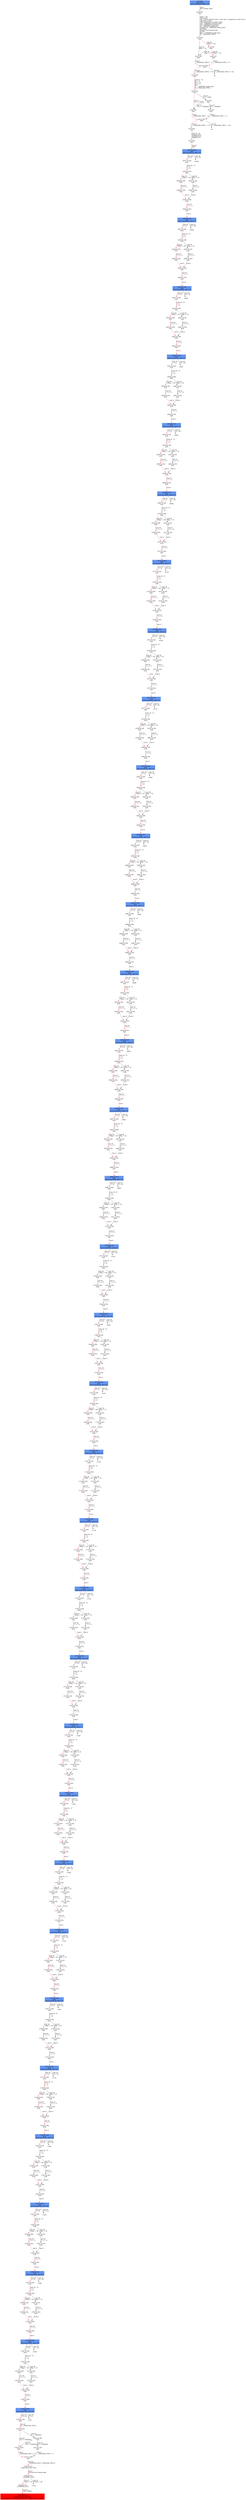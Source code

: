 digraph ARG {
node [style="filled" shape="box" color="white"]
0 [fillcolor="cornflowerblue" label="0 @ N20\nmain entry\nAbstractionState: ABS0: true\n" id="0"]
44 [label="44 @ N61\nmain\n" id="44"]
45 [label="45 @ N24\nmain\n" id="45"]
50 [label="50 @ N26\nmain\n" id="50"]
53 [label="53 @ N28\nmain\n" id="53"]
54 [label="54 @ N29\nmain\n" id="54"]
56 [label="56 @ N35\nmain\n" id="56"]
61 [label="61 @ N38\nmain\n" id="61"]
64 [label="64 @ N39\nmain\n" id="64"]
65 [label="65 @ N40\nmain\n" id="65"]
67 [label="67 @ N43\nmain\n" id="67"]
16536 [fillcolor="cornflowerblue" label="16536 @ N44\nmain\nAbstractionState: ABS1125\n" id="16536"]
16537 [label="16537 @ N45\nmain\n" id="16537"]
16556 [label="16556 @ N48\nmain\n" id="16556"]
16558 [label="16558 @ N50\nmain\n" id="16558"]
16559 [label="16559 @ N52\nmain\n" id="16559"]
16563 [label="16563 @ N49\nmain\n" id="16563"]
16564 [label="16564 @ N54\nmain\n" id="16564"]
16566 [fillcolor="cornflowerblue" label="16566 @ N44\nmain\nAbstractionState: ABS1127\n" id="16566"]
16567 [label="16567 @ N45\nmain\n" id="16567"]
16586 [label="16586 @ N48\nmain\n" id="16586"]
16588 [label="16588 @ N50\nmain\n" id="16588"]
16589 [label="16589 @ N52\nmain\n" id="16589"]
16593 [label="16593 @ N49\nmain\n" id="16593"]
16594 [label="16594 @ N54\nmain\n" id="16594"]
16596 [fillcolor="cornflowerblue" label="16596 @ N44\nmain\nAbstractionState: ABS1129\n" id="16596"]
16597 [label="16597 @ N45\nmain\n" id="16597"]
16616 [label="16616 @ N48\nmain\n" id="16616"]
16618 [label="16618 @ N50\nmain\n" id="16618"]
16619 [label="16619 @ N52\nmain\n" id="16619"]
16623 [label="16623 @ N49\nmain\n" id="16623"]
16624 [label="16624 @ N54\nmain\n" id="16624"]
16626 [fillcolor="cornflowerblue" label="16626 @ N44\nmain\nAbstractionState: ABS1131\n" id="16626"]
16627 [label="16627 @ N45\nmain\n" id="16627"]
16646 [label="16646 @ N48\nmain\n" id="16646"]
16648 [label="16648 @ N50\nmain\n" id="16648"]
16649 [label="16649 @ N52\nmain\n" id="16649"]
16653 [label="16653 @ N49\nmain\n" id="16653"]
16654 [label="16654 @ N54\nmain\n" id="16654"]
16656 [fillcolor="cornflowerblue" label="16656 @ N44\nmain\nAbstractionState: ABS1133\n" id="16656"]
16657 [label="16657 @ N45\nmain\n" id="16657"]
16676 [label="16676 @ N48\nmain\n" id="16676"]
16678 [label="16678 @ N50\nmain\n" id="16678"]
16679 [label="16679 @ N52\nmain\n" id="16679"]
16683 [label="16683 @ N49\nmain\n" id="16683"]
16684 [label="16684 @ N54\nmain\n" id="16684"]
16686 [fillcolor="cornflowerblue" label="16686 @ N44\nmain\nAbstractionState: ABS1135\n" id="16686"]
16687 [label="16687 @ N45\nmain\n" id="16687"]
16706 [label="16706 @ N48\nmain\n" id="16706"]
16708 [label="16708 @ N50\nmain\n" id="16708"]
16709 [label="16709 @ N52\nmain\n" id="16709"]
16713 [label="16713 @ N49\nmain\n" id="16713"]
16714 [label="16714 @ N54\nmain\n" id="16714"]
16716 [fillcolor="cornflowerblue" label="16716 @ N44\nmain\nAbstractionState: ABS1137\n" id="16716"]
16717 [label="16717 @ N45\nmain\n" id="16717"]
16736 [label="16736 @ N48\nmain\n" id="16736"]
16738 [label="16738 @ N50\nmain\n" id="16738"]
16739 [label="16739 @ N52\nmain\n" id="16739"]
16743 [label="16743 @ N49\nmain\n" id="16743"]
16744 [label="16744 @ N54\nmain\n" id="16744"]
16746 [fillcolor="cornflowerblue" label="16746 @ N44\nmain\nAbstractionState: ABS1139\n" id="16746"]
16747 [label="16747 @ N45\nmain\n" id="16747"]
16766 [label="16766 @ N48\nmain\n" id="16766"]
16768 [label="16768 @ N50\nmain\n" id="16768"]
16769 [label="16769 @ N52\nmain\n" id="16769"]
16773 [label="16773 @ N49\nmain\n" id="16773"]
16774 [label="16774 @ N54\nmain\n" id="16774"]
16776 [fillcolor="cornflowerblue" label="16776 @ N44\nmain\nAbstractionState: ABS1141\n" id="16776"]
16777 [label="16777 @ N45\nmain\n" id="16777"]
16796 [label="16796 @ N48\nmain\n" id="16796"]
16798 [label="16798 @ N50\nmain\n" id="16798"]
16799 [label="16799 @ N52\nmain\n" id="16799"]
16803 [label="16803 @ N49\nmain\n" id="16803"]
16804 [label="16804 @ N54\nmain\n" id="16804"]
16806 [fillcolor="cornflowerblue" label="16806 @ N44\nmain\nAbstractionState: ABS1143\n" id="16806"]
16807 [label="16807 @ N45\nmain\n" id="16807"]
16826 [label="16826 @ N48\nmain\n" id="16826"]
16828 [label="16828 @ N50\nmain\n" id="16828"]
16829 [label="16829 @ N52\nmain\n" id="16829"]
16833 [label="16833 @ N49\nmain\n" id="16833"]
16834 [label="16834 @ N54\nmain\n" id="16834"]
16836 [fillcolor="cornflowerblue" label="16836 @ N44\nmain\nAbstractionState: ABS1145\n" id="16836"]
16837 [label="16837 @ N45\nmain\n" id="16837"]
16856 [label="16856 @ N48\nmain\n" id="16856"]
16858 [label="16858 @ N50\nmain\n" id="16858"]
16859 [label="16859 @ N52\nmain\n" id="16859"]
16863 [label="16863 @ N49\nmain\n" id="16863"]
16864 [label="16864 @ N54\nmain\n" id="16864"]
16866 [fillcolor="cornflowerblue" label="16866 @ N44\nmain\nAbstractionState: ABS1147\n" id="16866"]
16867 [label="16867 @ N45\nmain\n" id="16867"]
16886 [label="16886 @ N48\nmain\n" id="16886"]
16888 [label="16888 @ N50\nmain\n" id="16888"]
16889 [label="16889 @ N52\nmain\n" id="16889"]
16893 [label="16893 @ N49\nmain\n" id="16893"]
16894 [label="16894 @ N54\nmain\n" id="16894"]
16896 [fillcolor="cornflowerblue" label="16896 @ N44\nmain\nAbstractionState: ABS1149\n" id="16896"]
16897 [label="16897 @ N45\nmain\n" id="16897"]
16916 [label="16916 @ N48\nmain\n" id="16916"]
16918 [label="16918 @ N50\nmain\n" id="16918"]
16919 [label="16919 @ N52\nmain\n" id="16919"]
16923 [label="16923 @ N49\nmain\n" id="16923"]
16924 [label="16924 @ N54\nmain\n" id="16924"]
16926 [fillcolor="cornflowerblue" label="16926 @ N44\nmain\nAbstractionState: ABS1151\n" id="16926"]
16927 [label="16927 @ N45\nmain\n" id="16927"]
16946 [label="16946 @ N48\nmain\n" id="16946"]
16948 [label="16948 @ N50\nmain\n" id="16948"]
16949 [label="16949 @ N52\nmain\n" id="16949"]
16953 [label="16953 @ N49\nmain\n" id="16953"]
16954 [label="16954 @ N54\nmain\n" id="16954"]
16956 [fillcolor="cornflowerblue" label="16956 @ N44\nmain\nAbstractionState: ABS1153\n" id="16956"]
16957 [label="16957 @ N45\nmain\n" id="16957"]
16976 [label="16976 @ N48\nmain\n" id="16976"]
16978 [label="16978 @ N50\nmain\n" id="16978"]
16979 [label="16979 @ N52\nmain\n" id="16979"]
16983 [label="16983 @ N49\nmain\n" id="16983"]
16984 [label="16984 @ N54\nmain\n" id="16984"]
16986 [fillcolor="cornflowerblue" label="16986 @ N44\nmain\nAbstractionState: ABS1155\n" id="16986"]
16987 [label="16987 @ N45\nmain\n" id="16987"]
17006 [label="17006 @ N48\nmain\n" id="17006"]
17008 [label="17008 @ N50\nmain\n" id="17008"]
17009 [label="17009 @ N52\nmain\n" id="17009"]
17013 [label="17013 @ N49\nmain\n" id="17013"]
17014 [label="17014 @ N54\nmain\n" id="17014"]
17016 [fillcolor="cornflowerblue" label="17016 @ N44\nmain\nAbstractionState: ABS1157\n" id="17016"]
17017 [label="17017 @ N45\nmain\n" id="17017"]
17036 [label="17036 @ N48\nmain\n" id="17036"]
17038 [label="17038 @ N50\nmain\n" id="17038"]
17039 [label="17039 @ N52\nmain\n" id="17039"]
17043 [label="17043 @ N49\nmain\n" id="17043"]
17044 [label="17044 @ N54\nmain\n" id="17044"]
17046 [fillcolor="cornflowerblue" label="17046 @ N44\nmain\nAbstractionState: ABS1159\n" id="17046"]
17047 [label="17047 @ N45\nmain\n" id="17047"]
17066 [label="17066 @ N48\nmain\n" id="17066"]
17068 [label="17068 @ N50\nmain\n" id="17068"]
17069 [label="17069 @ N52\nmain\n" id="17069"]
17073 [label="17073 @ N49\nmain\n" id="17073"]
17074 [label="17074 @ N54\nmain\n" id="17074"]
17076 [fillcolor="cornflowerblue" label="17076 @ N44\nmain\nAbstractionState: ABS1161\n" id="17076"]
17077 [label="17077 @ N45\nmain\n" id="17077"]
17096 [label="17096 @ N48\nmain\n" id="17096"]
17098 [label="17098 @ N50\nmain\n" id="17098"]
17099 [label="17099 @ N52\nmain\n" id="17099"]
17103 [label="17103 @ N49\nmain\n" id="17103"]
17104 [label="17104 @ N54\nmain\n" id="17104"]
17106 [fillcolor="cornflowerblue" label="17106 @ N44\nmain\nAbstractionState: ABS1163\n" id="17106"]
17107 [label="17107 @ N45\nmain\n" id="17107"]
17126 [label="17126 @ N48\nmain\n" id="17126"]
17128 [label="17128 @ N50\nmain\n" id="17128"]
17129 [label="17129 @ N52\nmain\n" id="17129"]
17133 [label="17133 @ N49\nmain\n" id="17133"]
17134 [label="17134 @ N54\nmain\n" id="17134"]
17136 [fillcolor="cornflowerblue" label="17136 @ N44\nmain\nAbstractionState: ABS1165\n" id="17136"]
17137 [label="17137 @ N45\nmain\n" id="17137"]
17156 [label="17156 @ N48\nmain\n" id="17156"]
17158 [label="17158 @ N50\nmain\n" id="17158"]
17159 [label="17159 @ N52\nmain\n" id="17159"]
17163 [label="17163 @ N49\nmain\n" id="17163"]
17164 [label="17164 @ N54\nmain\n" id="17164"]
17166 [fillcolor="cornflowerblue" label="17166 @ N44\nmain\nAbstractionState: ABS1167\n" id="17166"]
17167 [label="17167 @ N45\nmain\n" id="17167"]
17186 [label="17186 @ N48\nmain\n" id="17186"]
17188 [label="17188 @ N50\nmain\n" id="17188"]
17189 [label="17189 @ N52\nmain\n" id="17189"]
17193 [label="17193 @ N49\nmain\n" id="17193"]
17194 [label="17194 @ N54\nmain\n" id="17194"]
17196 [fillcolor="cornflowerblue" label="17196 @ N44\nmain\nAbstractionState: ABS1169\n" id="17196"]
17197 [label="17197 @ N45\nmain\n" id="17197"]
17216 [label="17216 @ N48\nmain\n" id="17216"]
17218 [label="17218 @ N50\nmain\n" id="17218"]
17219 [label="17219 @ N52\nmain\n" id="17219"]
17223 [label="17223 @ N49\nmain\n" id="17223"]
17224 [label="17224 @ N54\nmain\n" id="17224"]
17226 [fillcolor="cornflowerblue" label="17226 @ N44\nmain\nAbstractionState: ABS1171\n" id="17226"]
17227 [label="17227 @ N45\nmain\n" id="17227"]
17246 [label="17246 @ N48\nmain\n" id="17246"]
17248 [label="17248 @ N50\nmain\n" id="17248"]
17249 [label="17249 @ N52\nmain\n" id="17249"]
17253 [label="17253 @ N49\nmain\n" id="17253"]
17254 [label="17254 @ N54\nmain\n" id="17254"]
17256 [fillcolor="cornflowerblue" label="17256 @ N44\nmain\nAbstractionState: ABS1173\n" id="17256"]
17257 [label="17257 @ N45\nmain\n" id="17257"]
17276 [label="17276 @ N48\nmain\n" id="17276"]
17278 [label="17278 @ N50\nmain\n" id="17278"]
17279 [label="17279 @ N52\nmain\n" id="17279"]
17283 [label="17283 @ N49\nmain\n" id="17283"]
17284 [label="17284 @ N54\nmain\n" id="17284"]
17286 [fillcolor="cornflowerblue" label="17286 @ N44\nmain\nAbstractionState: ABS1175\n" id="17286"]
17287 [label="17287 @ N45\nmain\n" id="17287"]
17306 [label="17306 @ N48\nmain\n" id="17306"]
17308 [label="17308 @ N50\nmain\n" id="17308"]
17309 [label="17309 @ N52\nmain\n" id="17309"]
17313 [label="17313 @ N49\nmain\n" id="17313"]
17314 [label="17314 @ N54\nmain\n" id="17314"]
17316 [fillcolor="cornflowerblue" label="17316 @ N44\nmain\nAbstractionState: ABS1177\n" id="17316"]
17317 [label="17317 @ N45\nmain\n" id="17317"]
17336 [label="17336 @ N48\nmain\n" id="17336"]
17338 [label="17338 @ N50\nmain\n" id="17338"]
17339 [label="17339 @ N52\nmain\n" id="17339"]
17343 [label="17343 @ N49\nmain\n" id="17343"]
17344 [label="17344 @ N54\nmain\n" id="17344"]
17346 [fillcolor="cornflowerblue" label="17346 @ N44\nmain\nAbstractionState: ABS1179\n" id="17346"]
17347 [label="17347 @ N45\nmain\n" id="17347"]
17366 [label="17366 @ N48\nmain\n" id="17366"]
17368 [label="17368 @ N50\nmain\n" id="17368"]
17369 [label="17369 @ N52\nmain\n" id="17369"]
17373 [label="17373 @ N49\nmain\n" id="17373"]
17374 [label="17374 @ N54\nmain\n" id="17374"]
17376 [fillcolor="cornflowerblue" label="17376 @ N44\nmain\nAbstractionState: ABS1181\n" id="17376"]
17377 [label="17377 @ N45\nmain\n" id="17377"]
17396 [label="17396 @ N48\nmain\n" id="17396"]
17398 [label="17398 @ N50\nmain\n" id="17398"]
17399 [label="17399 @ N52\nmain\n" id="17399"]
17403 [label="17403 @ N49\nmain\n" id="17403"]
17404 [label="17404 @ N54\nmain\n" id="17404"]
17406 [fillcolor="cornflowerblue" label="17406 @ N44\nmain\nAbstractionState: ABS1183\n" id="17406"]
17407 [label="17407 @ N45\nmain\n" id="17407"]
17426 [label="17426 @ N48\nmain\n" id="17426"]
17428 [label="17428 @ N50\nmain\n" id="17428"]
17429 [label="17429 @ N52\nmain\n" id="17429"]
17433 [label="17433 @ N49\nmain\n" id="17433"]
17434 [label="17434 @ N54\nmain\n" id="17434"]
17436 [fillcolor="cornflowerblue" label="17436 @ N44\nmain\nAbstractionState: ABS1185\n" id="17436"]
17437 [label="17437 @ N45\nmain\n" id="17437"]
17456 [label="17456 @ N48\nmain\n" id="17456"]
17458 [label="17458 @ N50\nmain\n" id="17458"]
17459 [label="17459 @ N52\nmain\n" id="17459"]
17463 [label="17463 @ N49\nmain\n" id="17463"]
17464 [label="17464 @ N54\nmain\n" id="17464"]
17466 [fillcolor="cornflowerblue" label="17466 @ N44\nmain\nAbstractionState: ABS1187\n" id="17466"]
17467 [label="17467 @ N45\nmain\n" id="17467"]
17486 [label="17486 @ N48\nmain\n" id="17486"]
17488 [label="17488 @ N50\nmain\n" id="17488"]
17489 [label="17489 @ N52\nmain\n" id="17489"]
17493 [label="17493 @ N49\nmain\n" id="17493"]
17494 [label="17494 @ N54\nmain\n" id="17494"]
17496 [fillcolor="cornflowerblue" label="17496 @ N44\nmain\nAbstractionState: ABS1189\n" id="17496"]
17497 [label="17497 @ N45\nmain\n" id="17497"]
17516 [label="17516 @ N48\nmain\n" id="17516"]
17518 [label="17518 @ N50\nmain\n" id="17518"]
17519 [label="17519 @ N52\nmain\n" id="17519"]
17523 [label="17523 @ N49\nmain\n" id="17523"]
17524 [label="17524 @ N54\nmain\n" id="17524"]
17526 [fillcolor="cornflowerblue" label="17526 @ N44\nmain\nAbstractionState: ABS1191\n" id="17526"]
17528 [label="17528 @ N46\nmain\n" id="17528"]
17529 [label="17529 @ N55\nmain\n" id="17529"]
17534 [label="17534 @ N58\nmain\n" id="17534"]
17537 [label="17537 @ N59\nmain\n" id="17537"]
17538 [label="17538 @ N11\n__VERIFIER_assert entry\n" id="17538"]
17539 [label="17539 @ N12\n__VERIFIER_assert\n" id="17539"]
17540 [label="17540 @ N14\n__VERIFIER_assert\n" id="17540"]
17543 [fillcolor="red" label="17543 @ N15\n__VERIFIER_assert\nAbstractionState: ABS1192\n AutomatonState: ErrorLabelAutomaton: _predefinedState_ERROR\n" id="17543"]
17530 [label="17530 @ N56\nmain\n" id="17530"]
17532 [label="17532 @ N57\nmain\n" id="17532"]
17517 [label="17517 @ N51\nmain\n" id="17517"]
17521 [label="17521 @ N53\nmain\n" id="17521"]
17487 [label="17487 @ N51\nmain\n" id="17487"]
17491 [label="17491 @ N53\nmain\n" id="17491"]
17457 [label="17457 @ N51\nmain\n" id="17457"]
17461 [label="17461 @ N53\nmain\n" id="17461"]
17427 [label="17427 @ N51\nmain\n" id="17427"]
17431 [label="17431 @ N53\nmain\n" id="17431"]
17397 [label="17397 @ N51\nmain\n" id="17397"]
17401 [label="17401 @ N53\nmain\n" id="17401"]
17367 [label="17367 @ N51\nmain\n" id="17367"]
17371 [label="17371 @ N53\nmain\n" id="17371"]
17337 [label="17337 @ N51\nmain\n" id="17337"]
17341 [label="17341 @ N53\nmain\n" id="17341"]
17307 [label="17307 @ N51\nmain\n" id="17307"]
17311 [label="17311 @ N53\nmain\n" id="17311"]
17277 [label="17277 @ N51\nmain\n" id="17277"]
17281 [label="17281 @ N53\nmain\n" id="17281"]
17247 [label="17247 @ N51\nmain\n" id="17247"]
17251 [label="17251 @ N53\nmain\n" id="17251"]
17217 [label="17217 @ N51\nmain\n" id="17217"]
17221 [label="17221 @ N53\nmain\n" id="17221"]
17187 [label="17187 @ N51\nmain\n" id="17187"]
17191 [label="17191 @ N53\nmain\n" id="17191"]
17157 [label="17157 @ N51\nmain\n" id="17157"]
17161 [label="17161 @ N53\nmain\n" id="17161"]
17127 [label="17127 @ N51\nmain\n" id="17127"]
17131 [label="17131 @ N53\nmain\n" id="17131"]
17097 [label="17097 @ N51\nmain\n" id="17097"]
17101 [label="17101 @ N53\nmain\n" id="17101"]
17067 [label="17067 @ N51\nmain\n" id="17067"]
17071 [label="17071 @ N53\nmain\n" id="17071"]
17037 [label="17037 @ N51\nmain\n" id="17037"]
17041 [label="17041 @ N53\nmain\n" id="17041"]
17007 [label="17007 @ N51\nmain\n" id="17007"]
17011 [label="17011 @ N53\nmain\n" id="17011"]
16977 [label="16977 @ N51\nmain\n" id="16977"]
16981 [label="16981 @ N53\nmain\n" id="16981"]
16947 [label="16947 @ N51\nmain\n" id="16947"]
16951 [label="16951 @ N53\nmain\n" id="16951"]
16917 [label="16917 @ N51\nmain\n" id="16917"]
16921 [label="16921 @ N53\nmain\n" id="16921"]
16887 [label="16887 @ N51\nmain\n" id="16887"]
16891 [label="16891 @ N53\nmain\n" id="16891"]
16857 [label="16857 @ N51\nmain\n" id="16857"]
16861 [label="16861 @ N53\nmain\n" id="16861"]
16827 [label="16827 @ N51\nmain\n" id="16827"]
16831 [label="16831 @ N53\nmain\n" id="16831"]
16797 [label="16797 @ N51\nmain\n" id="16797"]
16801 [label="16801 @ N53\nmain\n" id="16801"]
16767 [label="16767 @ N51\nmain\n" id="16767"]
16771 [label="16771 @ N53\nmain\n" id="16771"]
16737 [label="16737 @ N51\nmain\n" id="16737"]
16741 [label="16741 @ N53\nmain\n" id="16741"]
16707 [label="16707 @ N51\nmain\n" id="16707"]
16711 [label="16711 @ N53\nmain\n" id="16711"]
16677 [label="16677 @ N51\nmain\n" id="16677"]
16681 [label="16681 @ N53\nmain\n" id="16681"]
16647 [label="16647 @ N51\nmain\n" id="16647"]
16651 [label="16651 @ N53\nmain\n" id="16651"]
16617 [label="16617 @ N51\nmain\n" id="16617"]
16621 [label="16621 @ N53\nmain\n" id="16621"]
16587 [label="16587 @ N51\nmain\n" id="16587"]
16591 [label="16591 @ N53\nmain\n" id="16591"]
16557 [label="16557 @ N51\nmain\n" id="16557"]
16561 [label="16561 @ N53\nmain\n" id="16561"]
57 [label="57 @ N36\nmain\n" id="57"]
59 [label="59 @ N37\nmain\n" id="59"]
47 [label="47 @ N25\nmain\n" id="47"]
49 [label="49 @ N27\nmain\n" id="49"]
0 -> 44 [color="red" label="Line 0: \lINIT GLOBAL VARS\l" id="0 -> 44"]
44 -> 45 [color="red" label="Lines 7 - 26: \lvoid abort();\lvoid __assert_fail(const char *, const char *, unsigned int, const char *);\lvoid reach_error();\lvoid assume_abort_if_not(int cond);\lvoid __VERIFIER_assert(int cond);\lvoid __VERIFIER_assume(int);\lint __VERIFIER_nondet_int();\lunsigned int __VERIFIER_nondet_uint();\lint main();\lFunction start dummy edge\lint flag;\lflag = __VERIFIER_nondet_int();\lint __CPAchecker_TMP_0;\l" id="44 -> 45"]
45 -> 47 [color="red" label="Line 26: \l[!(flag == 0)]\l" id="45 -> 47"]
45 -> 50 [label="Line 26: \l[flag == 0]\l" id="45 -> 50"]
50 -> 53 [label="Line 0: \l__CPAchecker_TMP_0 = 1;\l" id="50 -> 53"]
53 -> 54 [color="red" label="Line 26: \l[__CPAchecker_TMP_0 != 0]\l" id="53 -> 54"]
53 -> 55 [label="Line 26: \l[!(__CPAchecker_TMP_0 != 0)]\l" id="53 -> 55"]
54 -> 56 [color="red" label="Lines 27 - 31: \lint i = 0;\lint x = 0;\lint y = 0;\lint n;\ln = __VERIFIER_nondet_int();\lint __CPAchecker_TMP_1;\l" id="54 -> 56"]
56 -> 57 [label="Line 31: \l[n >= 1000]\l" id="56 -> 57"]
56 -> 61 [color="red" label="Line 31: \l[!(n >= 1000)]\l" id="56 -> 61"]
61 -> 64 [color="red" label="Line 0: \l__CPAchecker_TMP_1 = 0;\l" id="61 -> 64"]
64 -> 65 [color="red" label="Line 31: \l[__CPAchecker_TMP_1 != 0]\l" id="64 -> 65"]
64 -> 66 [label="Line 31: \l[!(__CPAchecker_TMP_1 != 0)]\l" id="64 -> 66"]
65 -> 67 [color="red" label="Lines 33 - 33: \lunsigned int a;\lunsigned int b;\lunsigned int r;\l" id="65 -> 67"]
67 -> 16536 [color="red" label="Line 35: \lwhile\l" id="67 -> 16536"]
16536 -> 16537 [color="red" label="Line 35: \l[i < n]\l" id="16536 -> 16537"]
16536 -> 16538 [label="Line 35: \l[!(i < n)]\l" id="16536 -> 16538"]
16537 -> 16556 [color="red" label="Lines 36 - 37: \lx = x;\ly = y;\l" id="16537 -> 16556"]
16556 -> 16557 [label="Line 38: \l[flag == 0]\l" id="16556 -> 16557"]
16556 -> 16558 [color="red" label="Line 38: \l[!(flag == 0)]\l" id="16556 -> 16558"]
16558 -> 16559 [color="red" label="Line 39: \lx = x + 3;\l" id="16558 -> 16559"]
16559 -> 16563 [color="red" label="Line 0: \l\l" id="16559 -> 16563"]
16563 -> 16564 [color="red" label="Line 43: \li = i + 1;\l" id="16563 -> 16564"]
16564 -> 16566 [color="red" label="Line 0: \l\l" id="16564 -> 16566"]
16566 -> 16567 [color="red" label="Line 35: \l[i < n]\l" id="16566 -> 16567"]
16566 -> 16568 [label="Line 35: \l[!(i < n)]\l" id="16566 -> 16568"]
16567 -> 16586 [color="red" label="Lines 36 - 37: \lx = x;\ly = y;\l" id="16567 -> 16586"]
16586 -> 16587 [label="Line 38: \l[flag == 0]\l" id="16586 -> 16587"]
16586 -> 16588 [color="red" label="Line 38: \l[!(flag == 0)]\l" id="16586 -> 16588"]
16588 -> 16589 [color="red" label="Line 39: \lx = x + 3;\l" id="16588 -> 16589"]
16589 -> 16593 [color="red" label="Line 0: \l\l" id="16589 -> 16593"]
16593 -> 16594 [color="red" label="Line 43: \li = i + 1;\l" id="16593 -> 16594"]
16594 -> 16596 [color="red" label="Line 0: \l\l" id="16594 -> 16596"]
16596 -> 16597 [color="red" label="Line 35: \l[i < n]\l" id="16596 -> 16597"]
16596 -> 16598 [label="Line 35: \l[!(i < n)]\l" id="16596 -> 16598"]
16597 -> 16616 [color="red" label="Lines 36 - 37: \lx = x;\ly = y;\l" id="16597 -> 16616"]
16616 -> 16617 [label="Line 38: \l[flag == 0]\l" id="16616 -> 16617"]
16616 -> 16618 [color="red" label="Line 38: \l[!(flag == 0)]\l" id="16616 -> 16618"]
16618 -> 16619 [color="red" label="Line 39: \lx = x + 3;\l" id="16618 -> 16619"]
16619 -> 16623 [color="red" label="Line 0: \l\l" id="16619 -> 16623"]
16623 -> 16624 [color="red" label="Line 43: \li = i + 1;\l" id="16623 -> 16624"]
16624 -> 16626 [color="red" label="Line 0: \l\l" id="16624 -> 16626"]
16626 -> 16627 [color="red" label="Line 35: \l[i < n]\l" id="16626 -> 16627"]
16626 -> 16628 [label="Line 35: \l[!(i < n)]\l" id="16626 -> 16628"]
16627 -> 16646 [color="red" label="Lines 36 - 37: \lx = x;\ly = y;\l" id="16627 -> 16646"]
16646 -> 16647 [label="Line 38: \l[flag == 0]\l" id="16646 -> 16647"]
16646 -> 16648 [color="red" label="Line 38: \l[!(flag == 0)]\l" id="16646 -> 16648"]
16648 -> 16649 [color="red" label="Line 39: \lx = x + 3;\l" id="16648 -> 16649"]
16649 -> 16653 [color="red" label="Line 0: \l\l" id="16649 -> 16653"]
16653 -> 16654 [color="red" label="Line 43: \li = i + 1;\l" id="16653 -> 16654"]
16654 -> 16656 [color="red" label="Line 0: \l\l" id="16654 -> 16656"]
16656 -> 16657 [color="red" label="Line 35: \l[i < n]\l" id="16656 -> 16657"]
16656 -> 16658 [label="Line 35: \l[!(i < n)]\l" id="16656 -> 16658"]
16657 -> 16676 [color="red" label="Lines 36 - 37: \lx = x;\ly = y;\l" id="16657 -> 16676"]
16676 -> 16677 [label="Line 38: \l[flag == 0]\l" id="16676 -> 16677"]
16676 -> 16678 [color="red" label="Line 38: \l[!(flag == 0)]\l" id="16676 -> 16678"]
16678 -> 16679 [color="red" label="Line 39: \lx = x + 3;\l" id="16678 -> 16679"]
16679 -> 16683 [color="red" label="Line 0: \l\l" id="16679 -> 16683"]
16683 -> 16684 [color="red" label="Line 43: \li = i + 1;\l" id="16683 -> 16684"]
16684 -> 16686 [color="red" label="Line 0: \l\l" id="16684 -> 16686"]
16686 -> 16687 [color="red" label="Line 35: \l[i < n]\l" id="16686 -> 16687"]
16686 -> 16688 [label="Line 35: \l[!(i < n)]\l" id="16686 -> 16688"]
16687 -> 16706 [color="red" label="Lines 36 - 37: \lx = x;\ly = y;\l" id="16687 -> 16706"]
16706 -> 16707 [label="Line 38: \l[flag == 0]\l" id="16706 -> 16707"]
16706 -> 16708 [color="red" label="Line 38: \l[!(flag == 0)]\l" id="16706 -> 16708"]
16708 -> 16709 [color="red" label="Line 39: \lx = x + 3;\l" id="16708 -> 16709"]
16709 -> 16713 [color="red" label="Line 0: \l\l" id="16709 -> 16713"]
16713 -> 16714 [color="red" label="Line 43: \li = i + 1;\l" id="16713 -> 16714"]
16714 -> 16716 [color="red" label="Line 0: \l\l" id="16714 -> 16716"]
16716 -> 16717 [color="red" label="Line 35: \l[i < n]\l" id="16716 -> 16717"]
16716 -> 16718 [label="Line 35: \l[!(i < n)]\l" id="16716 -> 16718"]
16717 -> 16736 [color="red" label="Lines 36 - 37: \lx = x;\ly = y;\l" id="16717 -> 16736"]
16736 -> 16737 [label="Line 38: \l[flag == 0]\l" id="16736 -> 16737"]
16736 -> 16738 [color="red" label="Line 38: \l[!(flag == 0)]\l" id="16736 -> 16738"]
16738 -> 16739 [color="red" label="Line 39: \lx = x + 3;\l" id="16738 -> 16739"]
16739 -> 16743 [color="red" label="Line 0: \l\l" id="16739 -> 16743"]
16743 -> 16744 [color="red" label="Line 43: \li = i + 1;\l" id="16743 -> 16744"]
16744 -> 16746 [color="red" label="Line 0: \l\l" id="16744 -> 16746"]
16746 -> 16747 [color="red" label="Line 35: \l[i < n]\l" id="16746 -> 16747"]
16746 -> 16748 [label="Line 35: \l[!(i < n)]\l" id="16746 -> 16748"]
16747 -> 16766 [color="red" label="Lines 36 - 37: \lx = x;\ly = y;\l" id="16747 -> 16766"]
16766 -> 16767 [label="Line 38: \l[flag == 0]\l" id="16766 -> 16767"]
16766 -> 16768 [color="red" label="Line 38: \l[!(flag == 0)]\l" id="16766 -> 16768"]
16768 -> 16769 [color="red" label="Line 39: \lx = x + 3;\l" id="16768 -> 16769"]
16769 -> 16773 [color="red" label="Line 0: \l\l" id="16769 -> 16773"]
16773 -> 16774 [color="red" label="Line 43: \li = i + 1;\l" id="16773 -> 16774"]
16774 -> 16776 [color="red" label="Line 0: \l\l" id="16774 -> 16776"]
16776 -> 16777 [color="red" label="Line 35: \l[i < n]\l" id="16776 -> 16777"]
16776 -> 16778 [label="Line 35: \l[!(i < n)]\l" id="16776 -> 16778"]
16777 -> 16796 [color="red" label="Lines 36 - 37: \lx = x;\ly = y;\l" id="16777 -> 16796"]
16796 -> 16797 [label="Line 38: \l[flag == 0]\l" id="16796 -> 16797"]
16796 -> 16798 [color="red" label="Line 38: \l[!(flag == 0)]\l" id="16796 -> 16798"]
16798 -> 16799 [color="red" label="Line 39: \lx = x + 3;\l" id="16798 -> 16799"]
16799 -> 16803 [color="red" label="Line 0: \l\l" id="16799 -> 16803"]
16803 -> 16804 [color="red" label="Line 43: \li = i + 1;\l" id="16803 -> 16804"]
16804 -> 16806 [color="red" label="Line 0: \l\l" id="16804 -> 16806"]
16806 -> 16807 [color="red" label="Line 35: \l[i < n]\l" id="16806 -> 16807"]
16806 -> 16808 [label="Line 35: \l[!(i < n)]\l" id="16806 -> 16808"]
16807 -> 16826 [color="red" label="Lines 36 - 37: \lx = x;\ly = y;\l" id="16807 -> 16826"]
16826 -> 16827 [label="Line 38: \l[flag == 0]\l" id="16826 -> 16827"]
16826 -> 16828 [color="red" label="Line 38: \l[!(flag == 0)]\l" id="16826 -> 16828"]
16828 -> 16829 [color="red" label="Line 39: \lx = x + 3;\l" id="16828 -> 16829"]
16829 -> 16833 [color="red" label="Line 0: \l\l" id="16829 -> 16833"]
16833 -> 16834 [color="red" label="Line 43: \li = i + 1;\l" id="16833 -> 16834"]
16834 -> 16836 [color="red" label="Line 0: \l\l" id="16834 -> 16836"]
16836 -> 16837 [color="red" label="Line 35: \l[i < n]\l" id="16836 -> 16837"]
16836 -> 16838 [label="Line 35: \l[!(i < n)]\l" id="16836 -> 16838"]
16837 -> 16856 [color="red" label="Lines 36 - 37: \lx = x;\ly = y;\l" id="16837 -> 16856"]
16856 -> 16857 [label="Line 38: \l[flag == 0]\l" id="16856 -> 16857"]
16856 -> 16858 [color="red" label="Line 38: \l[!(flag == 0)]\l" id="16856 -> 16858"]
16858 -> 16859 [color="red" label="Line 39: \lx = x + 3;\l" id="16858 -> 16859"]
16859 -> 16863 [color="red" label="Line 0: \l\l" id="16859 -> 16863"]
16863 -> 16864 [color="red" label="Line 43: \li = i + 1;\l" id="16863 -> 16864"]
16864 -> 16866 [color="red" label="Line 0: \l\l" id="16864 -> 16866"]
16866 -> 16867 [color="red" label="Line 35: \l[i < n]\l" id="16866 -> 16867"]
16866 -> 16868 [label="Line 35: \l[!(i < n)]\l" id="16866 -> 16868"]
16867 -> 16886 [color="red" label="Lines 36 - 37: \lx = x;\ly = y;\l" id="16867 -> 16886"]
16886 -> 16887 [label="Line 38: \l[flag == 0]\l" id="16886 -> 16887"]
16886 -> 16888 [color="red" label="Line 38: \l[!(flag == 0)]\l" id="16886 -> 16888"]
16888 -> 16889 [color="red" label="Line 39: \lx = x + 3;\l" id="16888 -> 16889"]
16889 -> 16893 [color="red" label="Line 0: \l\l" id="16889 -> 16893"]
16893 -> 16894 [color="red" label="Line 43: \li = i + 1;\l" id="16893 -> 16894"]
16894 -> 16896 [color="red" label="Line 0: \l\l" id="16894 -> 16896"]
16896 -> 16897 [color="red" label="Line 35: \l[i < n]\l" id="16896 -> 16897"]
16896 -> 16898 [label="Line 35: \l[!(i < n)]\l" id="16896 -> 16898"]
16897 -> 16916 [color="red" label="Lines 36 - 37: \lx = x;\ly = y;\l" id="16897 -> 16916"]
16916 -> 16917 [label="Line 38: \l[flag == 0]\l" id="16916 -> 16917"]
16916 -> 16918 [color="red" label="Line 38: \l[!(flag == 0)]\l" id="16916 -> 16918"]
16918 -> 16919 [color="red" label="Line 39: \lx = x + 3;\l" id="16918 -> 16919"]
16919 -> 16923 [color="red" label="Line 0: \l\l" id="16919 -> 16923"]
16923 -> 16924 [color="red" label="Line 43: \li = i + 1;\l" id="16923 -> 16924"]
16924 -> 16926 [color="red" label="Line 0: \l\l" id="16924 -> 16926"]
16926 -> 16927 [color="red" label="Line 35: \l[i < n]\l" id="16926 -> 16927"]
16926 -> 16928 [label="Line 35: \l[!(i < n)]\l" id="16926 -> 16928"]
16927 -> 16946 [color="red" label="Lines 36 - 37: \lx = x;\ly = y;\l" id="16927 -> 16946"]
16946 -> 16947 [label="Line 38: \l[flag == 0]\l" id="16946 -> 16947"]
16946 -> 16948 [color="red" label="Line 38: \l[!(flag == 0)]\l" id="16946 -> 16948"]
16948 -> 16949 [color="red" label="Line 39: \lx = x + 3;\l" id="16948 -> 16949"]
16949 -> 16953 [color="red" label="Line 0: \l\l" id="16949 -> 16953"]
16953 -> 16954 [color="red" label="Line 43: \li = i + 1;\l" id="16953 -> 16954"]
16954 -> 16956 [color="red" label="Line 0: \l\l" id="16954 -> 16956"]
16956 -> 16957 [color="red" label="Line 35: \l[i < n]\l" id="16956 -> 16957"]
16956 -> 16958 [label="Line 35: \l[!(i < n)]\l" id="16956 -> 16958"]
16957 -> 16976 [color="red" label="Lines 36 - 37: \lx = x;\ly = y;\l" id="16957 -> 16976"]
16976 -> 16977 [label="Line 38: \l[flag == 0]\l" id="16976 -> 16977"]
16976 -> 16978 [color="red" label="Line 38: \l[!(flag == 0)]\l" id="16976 -> 16978"]
16978 -> 16979 [color="red" label="Line 39: \lx = x + 3;\l" id="16978 -> 16979"]
16979 -> 16983 [color="red" label="Line 0: \l\l" id="16979 -> 16983"]
16983 -> 16984 [color="red" label="Line 43: \li = i + 1;\l" id="16983 -> 16984"]
16984 -> 16986 [color="red" label="Line 0: \l\l" id="16984 -> 16986"]
16986 -> 16987 [color="red" label="Line 35: \l[i < n]\l" id="16986 -> 16987"]
16986 -> 16988 [label="Line 35: \l[!(i < n)]\l" id="16986 -> 16988"]
16987 -> 17006 [color="red" label="Lines 36 - 37: \lx = x;\ly = y;\l" id="16987 -> 17006"]
17006 -> 17007 [label="Line 38: \l[flag == 0]\l" id="17006 -> 17007"]
17006 -> 17008 [color="red" label="Line 38: \l[!(flag == 0)]\l" id="17006 -> 17008"]
17008 -> 17009 [color="red" label="Line 39: \lx = x + 3;\l" id="17008 -> 17009"]
17009 -> 17013 [color="red" label="Line 0: \l\l" id="17009 -> 17013"]
17013 -> 17014 [color="red" label="Line 43: \li = i + 1;\l" id="17013 -> 17014"]
17014 -> 17016 [color="red" label="Line 0: \l\l" id="17014 -> 17016"]
17016 -> 17017 [color="red" label="Line 35: \l[i < n]\l" id="17016 -> 17017"]
17016 -> 17018 [label="Line 35: \l[!(i < n)]\l" id="17016 -> 17018"]
17017 -> 17036 [color="red" label="Lines 36 - 37: \lx = x;\ly = y;\l" id="17017 -> 17036"]
17036 -> 17037 [label="Line 38: \l[flag == 0]\l" id="17036 -> 17037"]
17036 -> 17038 [color="red" label="Line 38: \l[!(flag == 0)]\l" id="17036 -> 17038"]
17038 -> 17039 [color="red" label="Line 39: \lx = x + 3;\l" id="17038 -> 17039"]
17039 -> 17043 [color="red" label="Line 0: \l\l" id="17039 -> 17043"]
17043 -> 17044 [color="red" label="Line 43: \li = i + 1;\l" id="17043 -> 17044"]
17044 -> 17046 [color="red" label="Line 0: \l\l" id="17044 -> 17046"]
17046 -> 17047 [color="red" label="Line 35: \l[i < n]\l" id="17046 -> 17047"]
17046 -> 17048 [label="Line 35: \l[!(i < n)]\l" id="17046 -> 17048"]
17047 -> 17066 [color="red" label="Lines 36 - 37: \lx = x;\ly = y;\l" id="17047 -> 17066"]
17066 -> 17067 [label="Line 38: \l[flag == 0]\l" id="17066 -> 17067"]
17066 -> 17068 [color="red" label="Line 38: \l[!(flag == 0)]\l" id="17066 -> 17068"]
17068 -> 17069 [color="red" label="Line 39: \lx = x + 3;\l" id="17068 -> 17069"]
17069 -> 17073 [color="red" label="Line 0: \l\l" id="17069 -> 17073"]
17073 -> 17074 [color="red" label="Line 43: \li = i + 1;\l" id="17073 -> 17074"]
17074 -> 17076 [color="red" label="Line 0: \l\l" id="17074 -> 17076"]
17076 -> 17077 [color="red" label="Line 35: \l[i < n]\l" id="17076 -> 17077"]
17076 -> 17078 [label="Line 35: \l[!(i < n)]\l" id="17076 -> 17078"]
17077 -> 17096 [color="red" label="Lines 36 - 37: \lx = x;\ly = y;\l" id="17077 -> 17096"]
17096 -> 17097 [label="Line 38: \l[flag == 0]\l" id="17096 -> 17097"]
17096 -> 17098 [color="red" label="Line 38: \l[!(flag == 0)]\l" id="17096 -> 17098"]
17098 -> 17099 [color="red" label="Line 39: \lx = x + 3;\l" id="17098 -> 17099"]
17099 -> 17103 [color="red" label="Line 0: \l\l" id="17099 -> 17103"]
17103 -> 17104 [color="red" label="Line 43: \li = i + 1;\l" id="17103 -> 17104"]
17104 -> 17106 [color="red" label="Line 0: \l\l" id="17104 -> 17106"]
17106 -> 17107 [color="red" label="Line 35: \l[i < n]\l" id="17106 -> 17107"]
17106 -> 17108 [label="Line 35: \l[!(i < n)]\l" id="17106 -> 17108"]
17107 -> 17126 [color="red" label="Lines 36 - 37: \lx = x;\ly = y;\l" id="17107 -> 17126"]
17126 -> 17127 [label="Line 38: \l[flag == 0]\l" id="17126 -> 17127"]
17126 -> 17128 [color="red" label="Line 38: \l[!(flag == 0)]\l" id="17126 -> 17128"]
17128 -> 17129 [color="red" label="Line 39: \lx = x + 3;\l" id="17128 -> 17129"]
17129 -> 17133 [color="red" label="Line 0: \l\l" id="17129 -> 17133"]
17133 -> 17134 [color="red" label="Line 43: \li = i + 1;\l" id="17133 -> 17134"]
17134 -> 17136 [color="red" label="Line 0: \l\l" id="17134 -> 17136"]
17136 -> 17137 [color="red" label="Line 35: \l[i < n]\l" id="17136 -> 17137"]
17136 -> 17138 [label="Line 35: \l[!(i < n)]\l" id="17136 -> 17138"]
17137 -> 17156 [color="red" label="Lines 36 - 37: \lx = x;\ly = y;\l" id="17137 -> 17156"]
17156 -> 17157 [label="Line 38: \l[flag == 0]\l" id="17156 -> 17157"]
17156 -> 17158 [color="red" label="Line 38: \l[!(flag == 0)]\l" id="17156 -> 17158"]
17158 -> 17159 [color="red" label="Line 39: \lx = x + 3;\l" id="17158 -> 17159"]
17159 -> 17163 [color="red" label="Line 0: \l\l" id="17159 -> 17163"]
17163 -> 17164 [color="red" label="Line 43: \li = i + 1;\l" id="17163 -> 17164"]
17164 -> 17166 [color="red" label="Line 0: \l\l" id="17164 -> 17166"]
17166 -> 17167 [color="red" label="Line 35: \l[i < n]\l" id="17166 -> 17167"]
17166 -> 17168 [label="Line 35: \l[!(i < n)]\l" id="17166 -> 17168"]
17167 -> 17186 [color="red" label="Lines 36 - 37: \lx = x;\ly = y;\l" id="17167 -> 17186"]
17186 -> 17187 [label="Line 38: \l[flag == 0]\l" id="17186 -> 17187"]
17186 -> 17188 [color="red" label="Line 38: \l[!(flag == 0)]\l" id="17186 -> 17188"]
17188 -> 17189 [color="red" label="Line 39: \lx = x + 3;\l" id="17188 -> 17189"]
17189 -> 17193 [color="red" label="Line 0: \l\l" id="17189 -> 17193"]
17193 -> 17194 [color="red" label="Line 43: \li = i + 1;\l" id="17193 -> 17194"]
17194 -> 17196 [color="red" label="Line 0: \l\l" id="17194 -> 17196"]
17196 -> 17197 [color="red" label="Line 35: \l[i < n]\l" id="17196 -> 17197"]
17196 -> 17198 [label="Line 35: \l[!(i < n)]\l" id="17196 -> 17198"]
17197 -> 17216 [color="red" label="Lines 36 - 37: \lx = x;\ly = y;\l" id="17197 -> 17216"]
17216 -> 17217 [label="Line 38: \l[flag == 0]\l" id="17216 -> 17217"]
17216 -> 17218 [color="red" label="Line 38: \l[!(flag == 0)]\l" id="17216 -> 17218"]
17218 -> 17219 [color="red" label="Line 39: \lx = x + 3;\l" id="17218 -> 17219"]
17219 -> 17223 [color="red" label="Line 0: \l\l" id="17219 -> 17223"]
17223 -> 17224 [color="red" label="Line 43: \li = i + 1;\l" id="17223 -> 17224"]
17224 -> 17226 [color="red" label="Line 0: \l\l" id="17224 -> 17226"]
17226 -> 17227 [color="red" label="Line 35: \l[i < n]\l" id="17226 -> 17227"]
17226 -> 17228 [label="Line 35: \l[!(i < n)]\l" id="17226 -> 17228"]
17227 -> 17246 [color="red" label="Lines 36 - 37: \lx = x;\ly = y;\l" id="17227 -> 17246"]
17246 -> 17247 [label="Line 38: \l[flag == 0]\l" id="17246 -> 17247"]
17246 -> 17248 [color="red" label="Line 38: \l[!(flag == 0)]\l" id="17246 -> 17248"]
17248 -> 17249 [color="red" label="Line 39: \lx = x + 3;\l" id="17248 -> 17249"]
17249 -> 17253 [color="red" label="Line 0: \l\l" id="17249 -> 17253"]
17253 -> 17254 [color="red" label="Line 43: \li = i + 1;\l" id="17253 -> 17254"]
17254 -> 17256 [color="red" label="Line 0: \l\l" id="17254 -> 17256"]
17256 -> 17257 [color="red" label="Line 35: \l[i < n]\l" id="17256 -> 17257"]
17256 -> 17258 [label="Line 35: \l[!(i < n)]\l" id="17256 -> 17258"]
17257 -> 17276 [color="red" label="Lines 36 - 37: \lx = x;\ly = y;\l" id="17257 -> 17276"]
17276 -> 17277 [label="Line 38: \l[flag == 0]\l" id="17276 -> 17277"]
17276 -> 17278 [color="red" label="Line 38: \l[!(flag == 0)]\l" id="17276 -> 17278"]
17278 -> 17279 [color="red" label="Line 39: \lx = x + 3;\l" id="17278 -> 17279"]
17279 -> 17283 [color="red" label="Line 0: \l\l" id="17279 -> 17283"]
17283 -> 17284 [color="red" label="Line 43: \li = i + 1;\l" id="17283 -> 17284"]
17284 -> 17286 [color="red" label="Line 0: \l\l" id="17284 -> 17286"]
17286 -> 17287 [color="red" label="Line 35: \l[i < n]\l" id="17286 -> 17287"]
17286 -> 17288 [label="Line 35: \l[!(i < n)]\l" id="17286 -> 17288"]
17287 -> 17306 [color="red" label="Lines 36 - 37: \lx = x;\ly = y;\l" id="17287 -> 17306"]
17306 -> 17307 [label="Line 38: \l[flag == 0]\l" id="17306 -> 17307"]
17306 -> 17308 [color="red" label="Line 38: \l[!(flag == 0)]\l" id="17306 -> 17308"]
17308 -> 17309 [color="red" label="Line 39: \lx = x + 3;\l" id="17308 -> 17309"]
17309 -> 17313 [color="red" label="Line 0: \l\l" id="17309 -> 17313"]
17313 -> 17314 [color="red" label="Line 43: \li = i + 1;\l" id="17313 -> 17314"]
17314 -> 17316 [color="red" label="Line 0: \l\l" id="17314 -> 17316"]
17316 -> 17317 [color="red" label="Line 35: \l[i < n]\l" id="17316 -> 17317"]
17316 -> 17318 [label="Line 35: \l[!(i < n)]\l" id="17316 -> 17318"]
17317 -> 17336 [color="red" label="Lines 36 - 37: \lx = x;\ly = y;\l" id="17317 -> 17336"]
17336 -> 17337 [label="Line 38: \l[flag == 0]\l" id="17336 -> 17337"]
17336 -> 17338 [color="red" label="Line 38: \l[!(flag == 0)]\l" id="17336 -> 17338"]
17338 -> 17339 [color="red" label="Line 39: \lx = x + 3;\l" id="17338 -> 17339"]
17339 -> 17343 [color="red" label="Line 0: \l\l" id="17339 -> 17343"]
17343 -> 17344 [color="red" label="Line 43: \li = i + 1;\l" id="17343 -> 17344"]
17344 -> 17346 [color="red" label="Line 0: \l\l" id="17344 -> 17346"]
17346 -> 17347 [color="red" label="Line 35: \l[i < n]\l" id="17346 -> 17347"]
17346 -> 17348 [label="Line 35: \l[!(i < n)]\l" id="17346 -> 17348"]
17347 -> 17366 [color="red" label="Lines 36 - 37: \lx = x;\ly = y;\l" id="17347 -> 17366"]
17366 -> 17367 [label="Line 38: \l[flag == 0]\l" id="17366 -> 17367"]
17366 -> 17368 [color="red" label="Line 38: \l[!(flag == 0)]\l" id="17366 -> 17368"]
17368 -> 17369 [color="red" label="Line 39: \lx = x + 3;\l" id="17368 -> 17369"]
17369 -> 17373 [color="red" label="Line 0: \l\l" id="17369 -> 17373"]
17373 -> 17374 [color="red" label="Line 43: \li = i + 1;\l" id="17373 -> 17374"]
17374 -> 17376 [color="red" label="Line 0: \l\l" id="17374 -> 17376"]
17376 -> 17377 [color="red" label="Line 35: \l[i < n]\l" id="17376 -> 17377"]
17376 -> 17378 [label="Line 35: \l[!(i < n)]\l" id="17376 -> 17378"]
17377 -> 17396 [color="red" label="Lines 36 - 37: \lx = x;\ly = y;\l" id="17377 -> 17396"]
17396 -> 17397 [label="Line 38: \l[flag == 0]\l" id="17396 -> 17397"]
17396 -> 17398 [color="red" label="Line 38: \l[!(flag == 0)]\l" id="17396 -> 17398"]
17398 -> 17399 [color="red" label="Line 39: \lx = x + 3;\l" id="17398 -> 17399"]
17399 -> 17403 [color="red" label="Line 0: \l\l" id="17399 -> 17403"]
17403 -> 17404 [color="red" label="Line 43: \li = i + 1;\l" id="17403 -> 17404"]
17404 -> 17406 [color="red" label="Line 0: \l\l" id="17404 -> 17406"]
17406 -> 17407 [color="red" label="Line 35: \l[i < n]\l" id="17406 -> 17407"]
17406 -> 17408 [label="Line 35: \l[!(i < n)]\l" id="17406 -> 17408"]
17407 -> 17426 [color="red" label="Lines 36 - 37: \lx = x;\ly = y;\l" id="17407 -> 17426"]
17426 -> 17427 [label="Line 38: \l[flag == 0]\l" id="17426 -> 17427"]
17426 -> 17428 [color="red" label="Line 38: \l[!(flag == 0)]\l" id="17426 -> 17428"]
17428 -> 17429 [color="red" label="Line 39: \lx = x + 3;\l" id="17428 -> 17429"]
17429 -> 17433 [color="red" label="Line 0: \l\l" id="17429 -> 17433"]
17433 -> 17434 [color="red" label="Line 43: \li = i + 1;\l" id="17433 -> 17434"]
17434 -> 17436 [color="red" label="Line 0: \l\l" id="17434 -> 17436"]
17436 -> 17437 [color="red" label="Line 35: \l[i < n]\l" id="17436 -> 17437"]
17436 -> 17438 [label="Line 35: \l[!(i < n)]\l" id="17436 -> 17438"]
17437 -> 17456 [color="red" label="Lines 36 - 37: \lx = x;\ly = y;\l" id="17437 -> 17456"]
17456 -> 17457 [label="Line 38: \l[flag == 0]\l" id="17456 -> 17457"]
17456 -> 17458 [color="red" label="Line 38: \l[!(flag == 0)]\l" id="17456 -> 17458"]
17458 -> 17459 [color="red" label="Line 39: \lx = x + 3;\l" id="17458 -> 17459"]
17459 -> 17463 [color="red" label="Line 0: \l\l" id="17459 -> 17463"]
17463 -> 17464 [color="red" label="Line 43: \li = i + 1;\l" id="17463 -> 17464"]
17464 -> 17466 [color="red" label="Line 0: \l\l" id="17464 -> 17466"]
17466 -> 17467 [color="red" label="Line 35: \l[i < n]\l" id="17466 -> 17467"]
17466 -> 17468 [label="Line 35: \l[!(i < n)]\l" id="17466 -> 17468"]
17467 -> 17486 [color="red" label="Lines 36 - 37: \lx = x;\ly = y;\l" id="17467 -> 17486"]
17486 -> 17487 [label="Line 38: \l[flag == 0]\l" id="17486 -> 17487"]
17486 -> 17488 [color="red" label="Line 38: \l[!(flag == 0)]\l" id="17486 -> 17488"]
17488 -> 17489 [color="red" label="Line 39: \lx = x + 3;\l" id="17488 -> 17489"]
17489 -> 17493 [color="red" label="Line 0: \l\l" id="17489 -> 17493"]
17493 -> 17494 [color="red" label="Line 43: \li = i + 1;\l" id="17493 -> 17494"]
17494 -> 17496 [color="red" label="Line 0: \l\l" id="17494 -> 17496"]
17496 -> 17497 [color="red" label="Line 35: \l[i < n]\l" id="17496 -> 17497"]
17496 -> 17498 [label="Line 35: \l[!(i < n)]\l" id="17496 -> 17498"]
17497 -> 17516 [color="red" label="Lines 36 - 37: \lx = x;\ly = y;\l" id="17497 -> 17516"]
17516 -> 17517 [label="Line 38: \l[flag == 0]\l" id="17516 -> 17517"]
17516 -> 17518 [color="red" label="Line 38: \l[!(flag == 0)]\l" id="17516 -> 17518"]
17518 -> 17519 [color="red" label="Line 39: \lx = x + 3;\l" id="17518 -> 17519"]
17519 -> 17523 [color="red" label="Line 0: \l\l" id="17519 -> 17523"]
17523 -> 17524 [color="red" label="Line 43: \li = i + 1;\l" id="17523 -> 17524"]
17524 -> 17526 [color="red" label="Line 0: \l\l" id="17524 -> 17526"]
17526 -> 17527 [label="Line 35: \l[i < n]\l" id="17526 -> 17527"]
17526 -> 17528 [color="red" label="Line 35: \l[!(i < n)]\l" id="17526 -> 17528"]
17528 -> 17529 [color="red" label="Line 45: \lint __CPAchecker_TMP_2;\l" id="17528 -> 17529"]
17529 -> 17530 [label="Line 45: \l[x <= 3000003]\l" id="17529 -> 17530"]
17529 -> 17534 [color="red" label="Line 45: \l[!(x <= 3000003)]\l" id="17529 -> 17534"]
17534 -> 17537 [color="red" label="Line 0: \l__CPAchecker_TMP_2 = 0;\l" id="17534 -> 17537"]
17537 -> 17538 [color="red" label="Line 45: \l__VERIFIER_assert(__CPAchecker_TMP_2)\l" id="17537 -> 17538"]
17538 -> 17539 [color="red" label="Line 0: \lFunction start dummy edge\l" id="17538 -> 17539"]
17539 -> 17540 [color="red" label="Line 15: \l[cond == 0]\l" id="17539 -> 17540"]
17539 -> 17541 [label="Line 15: \l[!(cond == 0)]\l" id="17539 -> 17541"]
17540 -> 17543 [color="red" label="Line 16: \lLabel: ERROR\l" id="17540 -> 17543"]
17530 -> 17532 [label="Line 45: \l[y <= 2000002]\l" id="17530 -> 17532"]
17530 -> 17534 [label="Line 45: \l[!(y <= 2000002)]\l" id="17530 -> 17534"]
17532 -> 17537 [label="Line 0: \l__CPAchecker_TMP_2 = 1;\l" id="17532 -> 17537"]
17517 -> 17521 [label="Line 41: \ly = y + 2;\l" id="17517 -> 17521"]
17521 -> 17523 [label="Line 0: \l\l" id="17521 -> 17523"]
17487 -> 17491 [label="Line 41: \ly = y + 2;\l" id="17487 -> 17491"]
17491 -> 17493 [label="Line 0: \l\l" id="17491 -> 17493"]
17457 -> 17461 [label="Line 41: \ly = y + 2;\l" id="17457 -> 17461"]
17461 -> 17463 [label="Line 0: \l\l" id="17461 -> 17463"]
17427 -> 17431 [label="Line 41: \ly = y + 2;\l" id="17427 -> 17431"]
17431 -> 17433 [label="Line 0: \l\l" id="17431 -> 17433"]
17397 -> 17401 [label="Line 41: \ly = y + 2;\l" id="17397 -> 17401"]
17401 -> 17403 [label="Line 0: \l\l" id="17401 -> 17403"]
17367 -> 17371 [label="Line 41: \ly = y + 2;\l" id="17367 -> 17371"]
17371 -> 17373 [label="Line 0: \l\l" id="17371 -> 17373"]
17337 -> 17341 [label="Line 41: \ly = y + 2;\l" id="17337 -> 17341"]
17341 -> 17343 [label="Line 0: \l\l" id="17341 -> 17343"]
17307 -> 17311 [label="Line 41: \ly = y + 2;\l" id="17307 -> 17311"]
17311 -> 17313 [label="Line 0: \l\l" id="17311 -> 17313"]
17277 -> 17281 [label="Line 41: \ly = y + 2;\l" id="17277 -> 17281"]
17281 -> 17283 [label="Line 0: \l\l" id="17281 -> 17283"]
17247 -> 17251 [label="Line 41: \ly = y + 2;\l" id="17247 -> 17251"]
17251 -> 17253 [label="Line 0: \l\l" id="17251 -> 17253"]
17217 -> 17221 [label="Line 41: \ly = y + 2;\l" id="17217 -> 17221"]
17221 -> 17223 [label="Line 0: \l\l" id="17221 -> 17223"]
17187 -> 17191 [label="Line 41: \ly = y + 2;\l" id="17187 -> 17191"]
17191 -> 17193 [label="Line 0: \l\l" id="17191 -> 17193"]
17157 -> 17161 [label="Line 41: \ly = y + 2;\l" id="17157 -> 17161"]
17161 -> 17163 [label="Line 0: \l\l" id="17161 -> 17163"]
17127 -> 17131 [label="Line 41: \ly = y + 2;\l" id="17127 -> 17131"]
17131 -> 17133 [label="Line 0: \l\l" id="17131 -> 17133"]
17097 -> 17101 [label="Line 41: \ly = y + 2;\l" id="17097 -> 17101"]
17101 -> 17103 [label="Line 0: \l\l" id="17101 -> 17103"]
17067 -> 17071 [label="Line 41: \ly = y + 2;\l" id="17067 -> 17071"]
17071 -> 17073 [label="Line 0: \l\l" id="17071 -> 17073"]
17037 -> 17041 [label="Line 41: \ly = y + 2;\l" id="17037 -> 17041"]
17041 -> 17043 [label="Line 0: \l\l" id="17041 -> 17043"]
17007 -> 17011 [label="Line 41: \ly = y + 2;\l" id="17007 -> 17011"]
17011 -> 17013 [label="Line 0: \l\l" id="17011 -> 17013"]
16977 -> 16981 [label="Line 41: \ly = y + 2;\l" id="16977 -> 16981"]
16981 -> 16983 [label="Line 0: \l\l" id="16981 -> 16983"]
16947 -> 16951 [label="Line 41: \ly = y + 2;\l" id="16947 -> 16951"]
16951 -> 16953 [label="Line 0: \l\l" id="16951 -> 16953"]
16917 -> 16921 [label="Line 41: \ly = y + 2;\l" id="16917 -> 16921"]
16921 -> 16923 [label="Line 0: \l\l" id="16921 -> 16923"]
16887 -> 16891 [label="Line 41: \ly = y + 2;\l" id="16887 -> 16891"]
16891 -> 16893 [label="Line 0: \l\l" id="16891 -> 16893"]
16857 -> 16861 [label="Line 41: \ly = y + 2;\l" id="16857 -> 16861"]
16861 -> 16863 [label="Line 0: \l\l" id="16861 -> 16863"]
16827 -> 16831 [label="Line 41: \ly = y + 2;\l" id="16827 -> 16831"]
16831 -> 16833 [label="Line 0: \l\l" id="16831 -> 16833"]
16797 -> 16801 [label="Line 41: \ly = y + 2;\l" id="16797 -> 16801"]
16801 -> 16803 [label="Line 0: \l\l" id="16801 -> 16803"]
16767 -> 16771 [label="Line 41: \ly = y + 2;\l" id="16767 -> 16771"]
16771 -> 16773 [label="Line 0: \l\l" id="16771 -> 16773"]
16737 -> 16741 [label="Line 41: \ly = y + 2;\l" id="16737 -> 16741"]
16741 -> 16743 [label="Line 0: \l\l" id="16741 -> 16743"]
16707 -> 16711 [label="Line 41: \ly = y + 2;\l" id="16707 -> 16711"]
16711 -> 16713 [label="Line 0: \l\l" id="16711 -> 16713"]
16677 -> 16681 [label="Line 41: \ly = y + 2;\l" id="16677 -> 16681"]
16681 -> 16683 [label="Line 0: \l\l" id="16681 -> 16683"]
16647 -> 16651 [label="Line 41: \ly = y + 2;\l" id="16647 -> 16651"]
16651 -> 16653 [label="Line 0: \l\l" id="16651 -> 16653"]
16617 -> 16621 [label="Line 41: \ly = y + 2;\l" id="16617 -> 16621"]
16621 -> 16623 [label="Line 0: \l\l" id="16621 -> 16623"]
16587 -> 16591 [label="Line 41: \ly = y + 2;\l" id="16587 -> 16591"]
16591 -> 16593 [label="Line 0: \l\l" id="16591 -> 16593"]
16557 -> 16561 [label="Line 41: \ly = y + 2;\l" id="16557 -> 16561"]
16561 -> 16563 [label="Line 0: \l\l" id="16561 -> 16563"]
57 -> 59 [label="Line 31: \l[n <= 1000000]\l" id="57 -> 59"]
57 -> 61 [label="Line 31: \l[!(n <= 1000000)]\l" id="57 -> 61"]
59 -> 64 [label="Line 0: \l__CPAchecker_TMP_1 = 1;\l" id="59 -> 64"]
47 -> 49 [color="red" label="Line 26: \l[!(flag == 1)]\l" id="47 -> 49"]
47 -> 50 [label="Line 26: \l[flag == 1]\l" id="47 -> 50"]
49 -> 53 [color="red" label="Line 0: \l__CPAchecker_TMP_0 = 0;\l" id="49 -> 53"]
}
